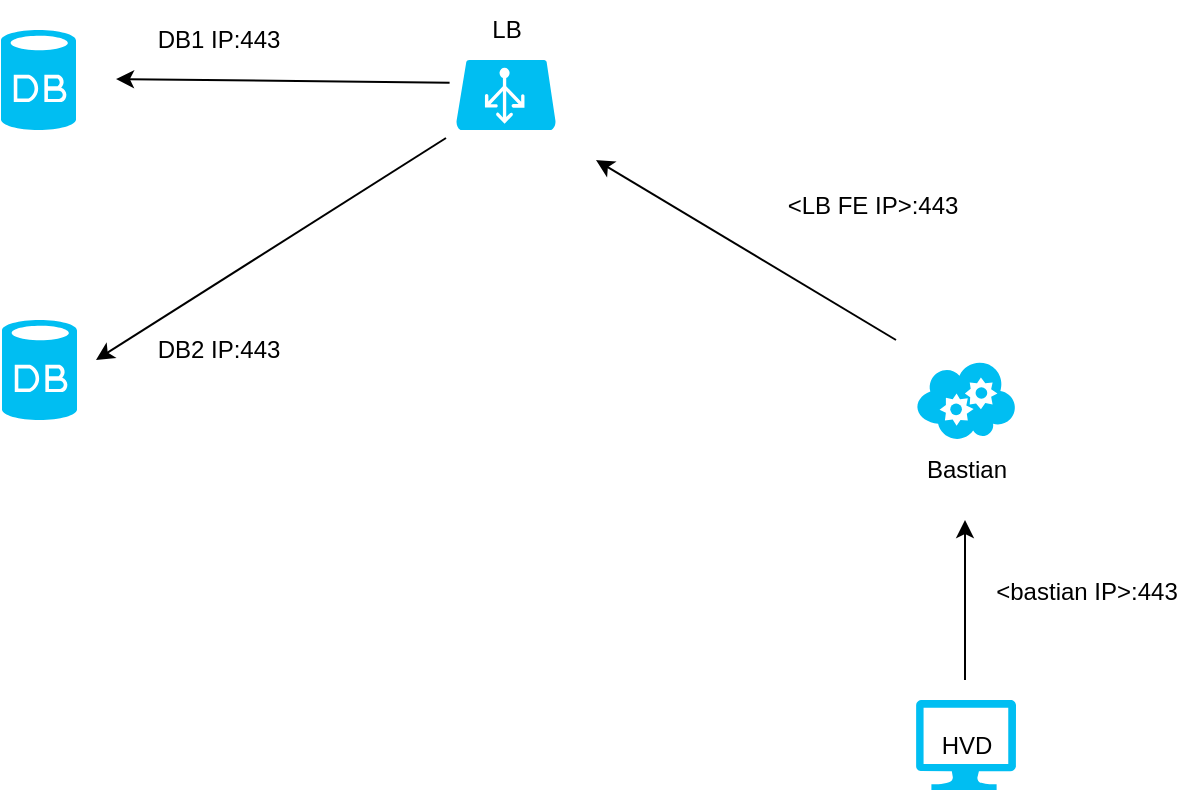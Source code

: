 <mxfile version="20.2.7" type="github"><diagram id="ayaMmBphK1ObVZRrMCWA" name="Page-1"><mxGraphModel dx="1038" dy="547" grid="0" gridSize="10" guides="1" tooltips="1" connect="1" arrows="1" fold="1" page="1" pageScale="1" pageWidth="827" pageHeight="1169" math="0" shadow="0"><root><mxCell id="0"/><mxCell id="1" parent="0"/><mxCell id="dU2uJWZ8B7YOaY7MvfF5-3" value="" style="verticalLabelPosition=bottom;html=1;verticalAlign=top;align=center;strokeColor=none;fillColor=#00BEF2;shape=mxgraph.azure.azure_load_balancer;" vertex="1" parent="1"><mxGeometry x="330" y="110" width="50" height="35" as="geometry"/></mxCell><mxCell id="dU2uJWZ8B7YOaY7MvfF5-4" value="" style="verticalLabelPosition=bottom;html=1;verticalAlign=top;align=center;strokeColor=none;fillColor=#00BEF2;shape=mxgraph.azure.database;" vertex="1" parent="1"><mxGeometry x="102.5" y="95" width="37.5" height="50" as="geometry"/></mxCell><mxCell id="dU2uJWZ8B7YOaY7MvfF5-5" value="" style="verticalLabelPosition=bottom;html=1;verticalAlign=top;align=center;strokeColor=none;fillColor=#00BEF2;shape=mxgraph.azure.database;" vertex="1" parent="1"><mxGeometry x="103" y="240" width="37.5" height="50" as="geometry"/></mxCell><mxCell id="dU2uJWZ8B7YOaY7MvfF5-6" value="" style="verticalLabelPosition=bottom;html=1;verticalAlign=top;align=center;strokeColor=none;fillColor=#00BEF2;shape=mxgraph.azure.computer;pointerEvents=1;" vertex="1" parent="1"><mxGeometry x="560" y="430" width="50" height="45" as="geometry"/></mxCell><mxCell id="dU2uJWZ8B7YOaY7MvfF5-7" value="HVD" style="text;html=1;align=center;verticalAlign=middle;resizable=0;points=[];autosize=1;strokeColor=none;fillColor=none;" vertex="1" parent="1"><mxGeometry x="560" y="437.5" width="50" height="30" as="geometry"/></mxCell><mxCell id="dU2uJWZ8B7YOaY7MvfF5-8" value="" style="verticalLabelPosition=bottom;html=1;verticalAlign=top;align=center;strokeColor=none;fillColor=#00BEF2;shape=mxgraph.azure.cloud_service;" vertex="1" parent="1"><mxGeometry x="560" y="260" width="50" height="40" as="geometry"/></mxCell><mxCell id="dU2uJWZ8B7YOaY7MvfF5-9" value="Bastian" style="text;html=1;align=center;verticalAlign=middle;resizable=0;points=[];autosize=1;strokeColor=none;fillColor=none;" vertex="1" parent="1"><mxGeometry x="555" y="300" width="60" height="30" as="geometry"/></mxCell><mxCell id="dU2uJWZ8B7YOaY7MvfF5-12" value="" style="endArrow=classic;html=1;rounded=0;" edge="1" parent="1"><mxGeometry width="50" height="50" relative="1" as="geometry"><mxPoint x="584.5" y="420" as="sourcePoint"/><mxPoint x="584.5" y="340" as="targetPoint"/></mxGeometry></mxCell><mxCell id="dU2uJWZ8B7YOaY7MvfF5-13" value="" style="endArrow=classic;html=1;rounded=0;" edge="1" parent="1"><mxGeometry width="50" height="50" relative="1" as="geometry"><mxPoint x="550" y="250" as="sourcePoint"/><mxPoint x="400" y="160" as="targetPoint"/></mxGeometry></mxCell><mxCell id="dU2uJWZ8B7YOaY7MvfF5-14" value="LB" style="text;html=1;align=center;verticalAlign=middle;resizable=0;points=[];autosize=1;strokeColor=none;fillColor=none;" vertex="1" parent="1"><mxGeometry x="335" y="80" width="40" height="30" as="geometry"/></mxCell><mxCell id="dU2uJWZ8B7YOaY7MvfF5-15" value="" style="endArrow=classic;html=1;rounded=0;exitX=-0.064;exitY=0.326;exitDx=0;exitDy=0;exitPerimeter=0;" edge="1" parent="1" source="dU2uJWZ8B7YOaY7MvfF5-3"><mxGeometry width="50" height="50" relative="1" as="geometry"><mxPoint x="240" y="119.5" as="sourcePoint"/><mxPoint x="160" y="119.5" as="targetPoint"/></mxGeometry></mxCell><mxCell id="dU2uJWZ8B7YOaY7MvfF5-16" value="" style="endArrow=classic;html=1;rounded=0;" edge="1" parent="1"><mxGeometry width="50" height="50" relative="1" as="geometry"><mxPoint x="325" y="149" as="sourcePoint"/><mxPoint x="150" y="260" as="targetPoint"/></mxGeometry></mxCell><mxCell id="dU2uJWZ8B7YOaY7MvfF5-17" value="DB1 IP:443" style="text;html=1;align=center;verticalAlign=middle;resizable=0;points=[];autosize=1;strokeColor=none;fillColor=none;" vertex="1" parent="1"><mxGeometry x="171" y="87" width="79" height="26" as="geometry"/></mxCell><mxCell id="dU2uJWZ8B7YOaY7MvfF5-18" value="&lt;span style=&quot;color: rgba(0, 0, 0, 0); font-family: monospace; font-size: 0px; text-align: start;&quot;&gt;%3CmxGraphModel%3E%3Croot%3E%3CmxCell%20id%3D%220%22%2F%3E%3CmxCell%20id%3D%221%22%20parent%3D%220%22%2F%3E%3CmxCell%20id%3D%222%22%20value%3D%22port%20443%22%20style%3D%22text%3Bhtml%3D1%3Balign%3Dcenter%3BverticalAlign%3Dmiddle%3Bresizable%3D0%3Bpoints%3D%5B%5D%3Bautosize%3D1%3BstrokeColor%3Dnone%3BfillColor%3Dnone%3B%22%20vertex%3D%221%22%20parent%3D%221%22%3E%3CmxGeometry%20x%3D%22175%22%20y%3D%2285%22%20width%3D%2270%22%20height%3D%2230%22%20as%3D%22geometry%22%2F%3E%3C%2FmxCell%3E%3C%2Froot%3E%3C%2FmxGraphModel%3E&lt;/span&gt;" style="text;html=1;align=center;verticalAlign=middle;resizable=0;points=[];autosize=1;strokeColor=none;fillColor=none;" vertex="1" parent="1"><mxGeometry x="190" y="235" width="20" height="30" as="geometry"/></mxCell><mxCell id="dU2uJWZ8B7YOaY7MvfF5-19" value="DB2 IP:443" style="text;html=1;align=center;verticalAlign=middle;resizable=0;points=[];autosize=1;strokeColor=none;fillColor=none;" vertex="1" parent="1"><mxGeometry x="171" y="242" width="79" height="26" as="geometry"/></mxCell><mxCell id="dU2uJWZ8B7YOaY7MvfF5-20" value="&amp;lt;bastian IP&amp;gt;:443" style="text;html=1;align=center;verticalAlign=middle;resizable=0;points=[];autosize=1;strokeColor=none;fillColor=none;" vertex="1" parent="1"><mxGeometry x="590" y="363" width="109" height="26" as="geometry"/></mxCell><mxCell id="dU2uJWZ8B7YOaY7MvfF5-21" value="&amp;lt;LB FE IP&amp;gt;:443" style="text;html=1;align=center;verticalAlign=middle;resizable=0;points=[];autosize=1;strokeColor=none;fillColor=none;" vertex="1" parent="1"><mxGeometry x="486" y="170" width="103" height="26" as="geometry"/></mxCell></root></mxGraphModel></diagram></mxfile>